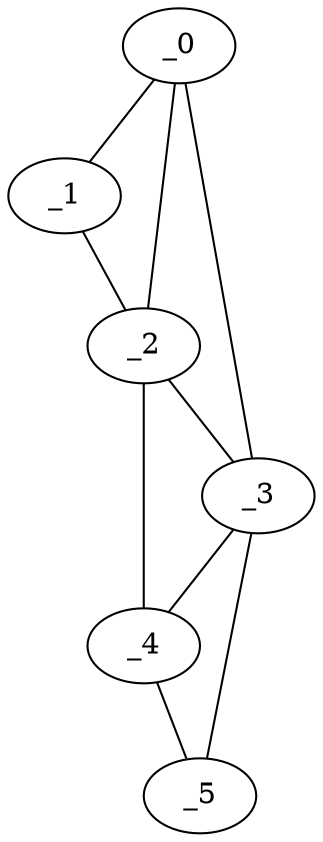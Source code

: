 graph "obj18__205.gxl" {
	_0	 [x=14,
		y=20];
	_1	 [x=17,
		y=13];
	_0 -- _1	 [valence=1];
	_2	 [x=62,
		y=14];
	_0 -- _2	 [valence=2];
	_3	 [x=114,
		y=31];
	_0 -- _3	 [valence=1];
	_1 -- _2	 [valence=1];
	_2 -- _3	 [valence=2];
	_4	 [x=116,
		y=20];
	_2 -- _4	 [valence=1];
	_3 -- _4	 [valence=2];
	_5	 [x=116,
		y=24];
	_3 -- _5	 [valence=1];
	_4 -- _5	 [valence=1];
}
